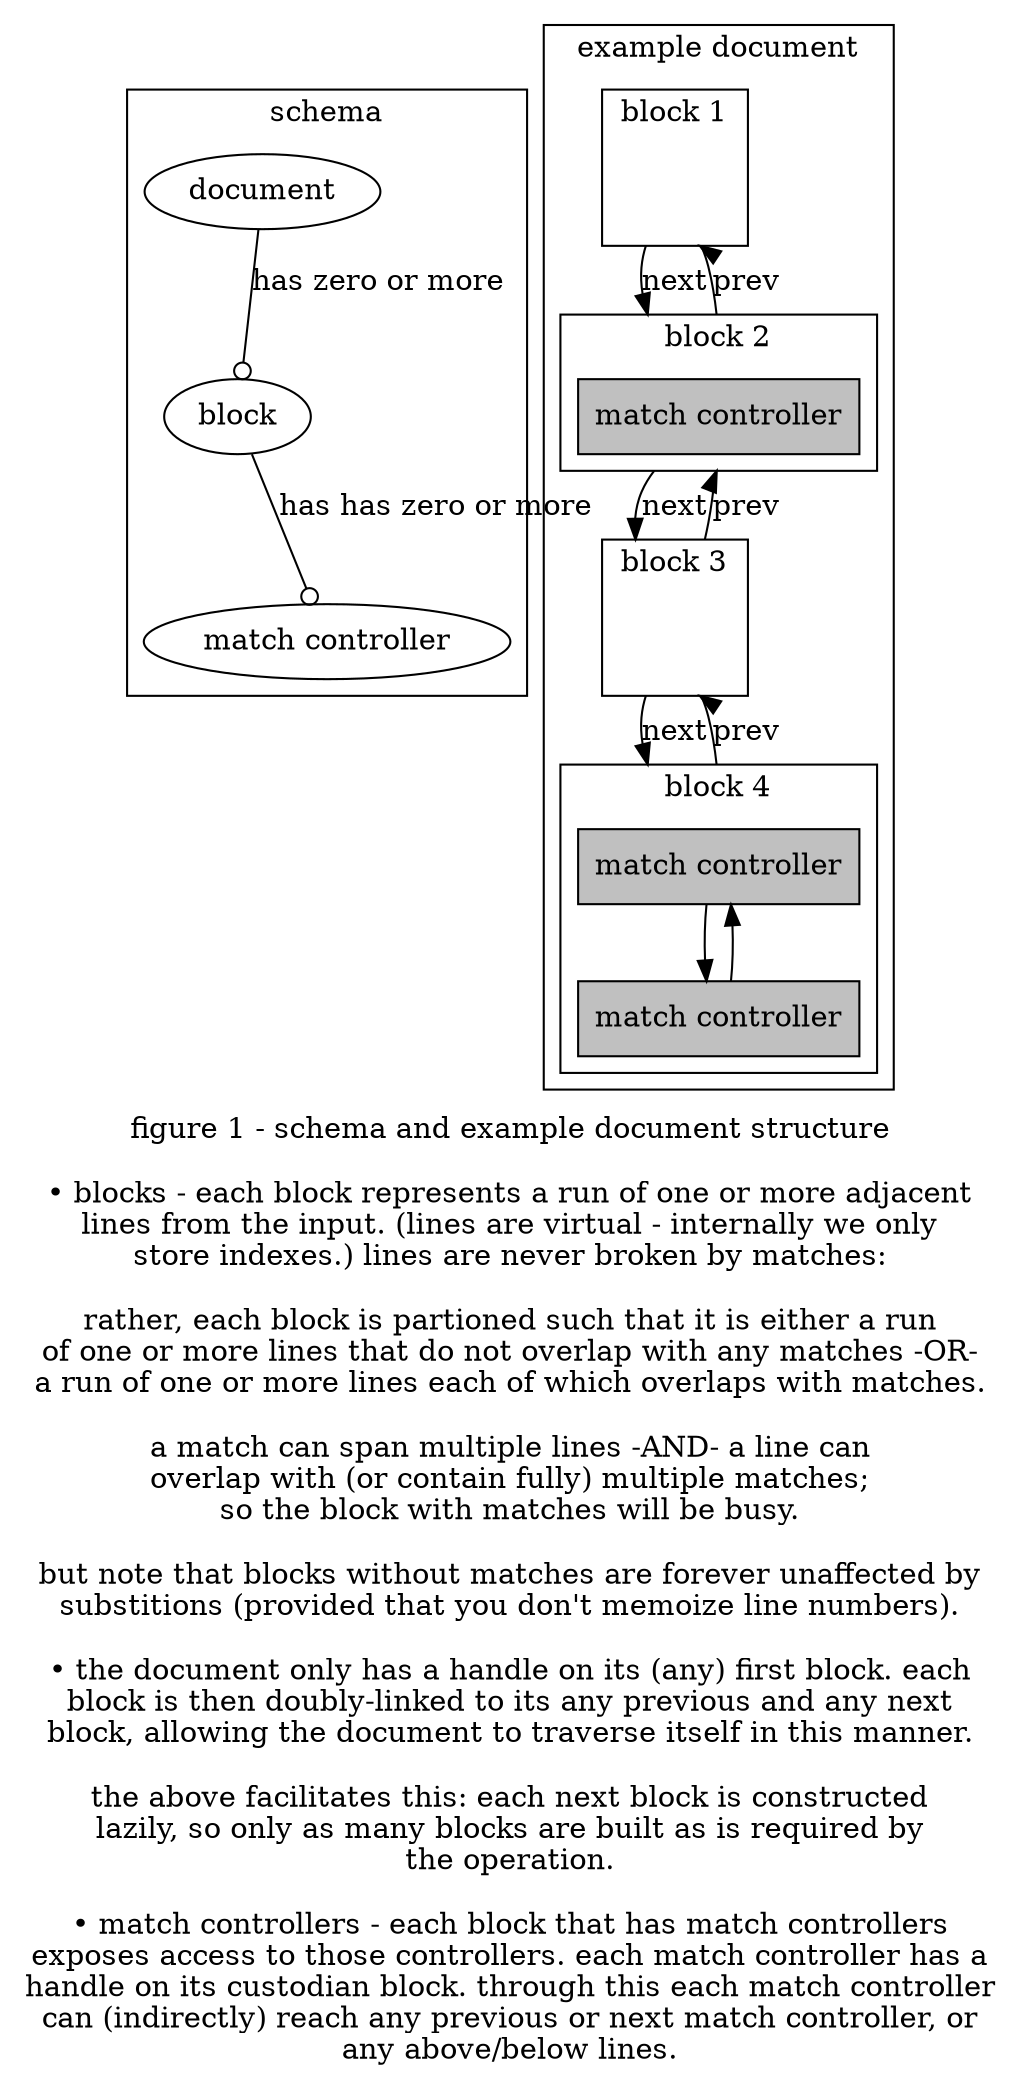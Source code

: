 digraph G {

  label="figure 1 - schema and example document structure

• blocks - each block represents a run of one or more adjacent
lines from the input. (lines are virtual - internally we only
store indexes.) lines are never broken by matches:

rather, each block is partioned such that it is either a run
of one or more lines that do not overlap with any matches -OR-
a run of one or more lines each of which overlaps with matches.

a match can span multiple lines -AND- a line can
overlap with (or contain fully) multiple matches;
so the block with matches will be busy.

but note that blocks without matches are forever unaffected by
substitions (provided that you don't memoize line numbers).

• the document only has a handle on its (any) first block. each
block is then doubly-linked to its any previous and any next
block, allowing the document to traverse itself in this manner.

the above facilitates this: each next block is constructed
lazily, so only as many blocks are built as is required by
the operation.

• match controllers - each block that has match controllers
exposes access to those controllers. each match controller has a
handle on its custodian block. through this each match controller
can (indirectly) reach any previous or next match controller, or
any above/below lines.
"

  compound=true

  subgraph cluster_schema {
    label="schema"
    node [shape=ellipse]
    a->b [label="has zero or more" arrowhead="odot"]
    b->c [label="has has zero or more" arrowhead="odot"]
    a [label="document"]
    b [label="block"]
    c [label="match controller"]
  }

  subgraph cluster_doc {
    label="example document"
    style=filled
    fillcolor=white

    subgraph cluster0 {
      label="block 1"
      fillcolor=white
      b0 [style="invis"]
    }

    subgraph cluster1 {
      label="block 2"
      fillcolor=white
      node [shape=rect style=filled fillcolor=grey]
      b1_mc [label="match controller"]
    }

    b0->b1_mc [ltail=cluster0 lhead=cluster1 label="next"]
    b1_mc->b0 [ltail=cluster1 lhead=cluster0 label="prev"]

    subgraph cluster2 {
      label="block 3"
      fillcolor=white
      b2 [style="invis"]
    }

    b1_mc->b2 [ltail=cluster1 lhead=cluster2 label="next"]
    b2->b1_mc [ltail=cluster2 lhead=cluster1 label="prev"]

    subgraph cluster3 {
      label="block 4"
      fillcolor=white
      node [shape=rect style=filled fillcolor=grey]
      b3_mc0 [label="match controller"]
      b3_mc1 [label="match controller"]
      b3_mc1->b3_mc0
      b3_mc0->b3_mc1
    }

    b2->b3_mc0 [ltail=cluster2 lhead=cluster3 label="next"]
    b3_mc0->b2 [ltail=cluster3 lhead=cluster2 label="prev"]
  }
}
